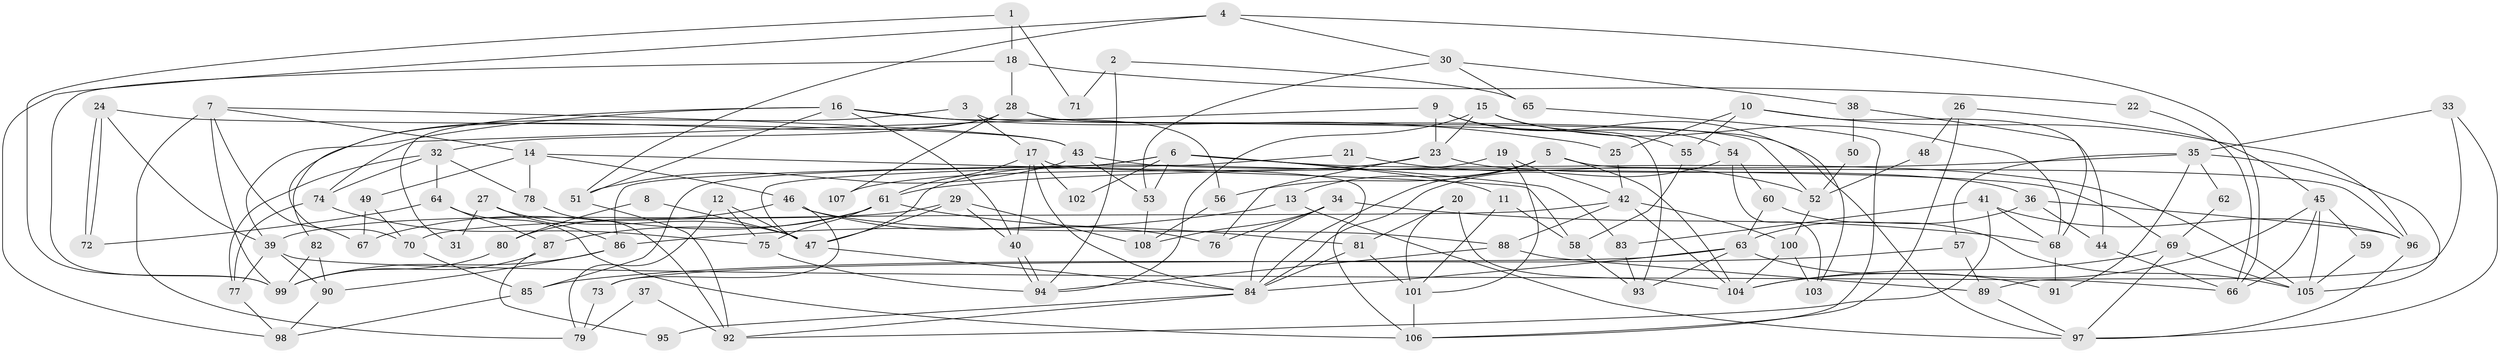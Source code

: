 // coarse degree distribution, {3: 0.2318840579710145, 4: 0.2028985507246377, 6: 0.057971014492753624, 9: 0.057971014492753624, 7: 0.14492753623188406, 5: 0.15942028985507245, 8: 0.043478260869565216, 10: 0.014492753623188406, 2: 0.07246376811594203, 11: 0.014492753623188406}
// Generated by graph-tools (version 1.1) at 2025/42/03/06/25 10:42:00]
// undirected, 108 vertices, 216 edges
graph export_dot {
graph [start="1"]
  node [color=gray90,style=filled];
  1;
  2;
  3;
  4;
  5;
  6;
  7;
  8;
  9;
  10;
  11;
  12;
  13;
  14;
  15;
  16;
  17;
  18;
  19;
  20;
  21;
  22;
  23;
  24;
  25;
  26;
  27;
  28;
  29;
  30;
  31;
  32;
  33;
  34;
  35;
  36;
  37;
  38;
  39;
  40;
  41;
  42;
  43;
  44;
  45;
  46;
  47;
  48;
  49;
  50;
  51;
  52;
  53;
  54;
  55;
  56;
  57;
  58;
  59;
  60;
  61;
  62;
  63;
  64;
  65;
  66;
  67;
  68;
  69;
  70;
  71;
  72;
  73;
  74;
  75;
  76;
  77;
  78;
  79;
  80;
  81;
  82;
  83;
  84;
  85;
  86;
  87;
  88;
  89;
  90;
  91;
  92;
  93;
  94;
  95;
  96;
  97;
  98;
  99;
  100;
  101;
  102;
  103;
  104;
  105;
  106;
  107;
  108;
  1 -- 99;
  1 -- 18;
  1 -- 71;
  2 -- 94;
  2 -- 65;
  2 -- 71;
  3 -- 93;
  3 -- 17;
  3 -- 70;
  4 -- 66;
  4 -- 98;
  4 -- 30;
  4 -- 51;
  5 -- 104;
  5 -- 84;
  5 -- 13;
  5 -- 56;
  5 -- 96;
  6 -- 85;
  6 -- 83;
  6 -- 11;
  6 -- 53;
  6 -- 86;
  6 -- 102;
  6 -- 105;
  7 -- 43;
  7 -- 67;
  7 -- 14;
  7 -- 79;
  7 -- 99;
  8 -- 80;
  8 -- 47;
  9 -- 23;
  9 -- 74;
  9 -- 55;
  9 -- 103;
  10 -- 55;
  10 -- 44;
  10 -- 25;
  10 -- 96;
  11 -- 101;
  11 -- 58;
  12 -- 75;
  12 -- 47;
  12 -- 79;
  13 -- 86;
  13 -- 97;
  14 -- 78;
  14 -- 46;
  14 -- 49;
  14 -- 58;
  15 -- 94;
  15 -- 68;
  15 -- 23;
  15 -- 54;
  16 -- 40;
  16 -- 51;
  16 -- 25;
  16 -- 31;
  16 -- 39;
  16 -- 56;
  17 -- 84;
  17 -- 106;
  17 -- 40;
  17 -- 61;
  17 -- 102;
  18 -- 28;
  18 -- 99;
  18 -- 22;
  19 -- 47;
  19 -- 42;
  19 -- 101;
  20 -- 104;
  20 -- 81;
  20 -- 101;
  21 -- 47;
  21 -- 52;
  22 -- 66;
  23 -- 36;
  23 -- 76;
  23 -- 107;
  24 -- 39;
  24 -- 72;
  24 -- 72;
  24 -- 43;
  25 -- 42;
  26 -- 45;
  26 -- 106;
  26 -- 48;
  27 -- 86;
  27 -- 47;
  27 -- 31;
  28 -- 97;
  28 -- 32;
  28 -- 52;
  28 -- 82;
  28 -- 107;
  29 -- 108;
  29 -- 40;
  29 -- 39;
  29 -- 47;
  30 -- 53;
  30 -- 38;
  30 -- 65;
  32 -- 77;
  32 -- 74;
  32 -- 64;
  32 -- 78;
  33 -- 89;
  33 -- 97;
  33 -- 35;
  34 -- 84;
  34 -- 68;
  34 -- 76;
  34 -- 108;
  35 -- 105;
  35 -- 57;
  35 -- 61;
  35 -- 62;
  35 -- 91;
  36 -- 63;
  36 -- 96;
  36 -- 44;
  37 -- 92;
  37 -- 79;
  38 -- 68;
  38 -- 50;
  39 -- 66;
  39 -- 77;
  39 -- 90;
  40 -- 94;
  40 -- 94;
  41 -- 96;
  41 -- 92;
  41 -- 68;
  41 -- 83;
  42 -- 104;
  42 -- 70;
  42 -- 88;
  42 -- 100;
  43 -- 53;
  43 -- 51;
  43 -- 69;
  44 -- 66;
  45 -- 104;
  45 -- 105;
  45 -- 59;
  45 -- 66;
  46 -- 76;
  46 -- 73;
  46 -- 80;
  46 -- 88;
  47 -- 84;
  48 -- 52;
  49 -- 70;
  49 -- 67;
  50 -- 52;
  51 -- 92;
  52 -- 100;
  53 -- 108;
  54 -- 84;
  54 -- 60;
  54 -- 103;
  55 -- 58;
  56 -- 108;
  57 -- 89;
  57 -- 85;
  58 -- 93;
  59 -- 105;
  60 -- 105;
  60 -- 63;
  61 -- 67;
  61 -- 75;
  61 -- 81;
  61 -- 87;
  62 -- 69;
  63 -- 73;
  63 -- 84;
  63 -- 91;
  63 -- 93;
  64 -- 87;
  64 -- 72;
  64 -- 106;
  65 -- 106;
  68 -- 91;
  69 -- 97;
  69 -- 104;
  69 -- 105;
  70 -- 85;
  73 -- 79;
  74 -- 77;
  74 -- 75;
  75 -- 94;
  77 -- 98;
  78 -- 92;
  80 -- 99;
  81 -- 101;
  81 -- 84;
  82 -- 99;
  82 -- 90;
  83 -- 93;
  84 -- 92;
  84 -- 95;
  85 -- 98;
  86 -- 90;
  86 -- 99;
  87 -- 99;
  87 -- 95;
  88 -- 89;
  88 -- 94;
  89 -- 97;
  90 -- 98;
  96 -- 97;
  100 -- 103;
  100 -- 104;
  101 -- 106;
}
